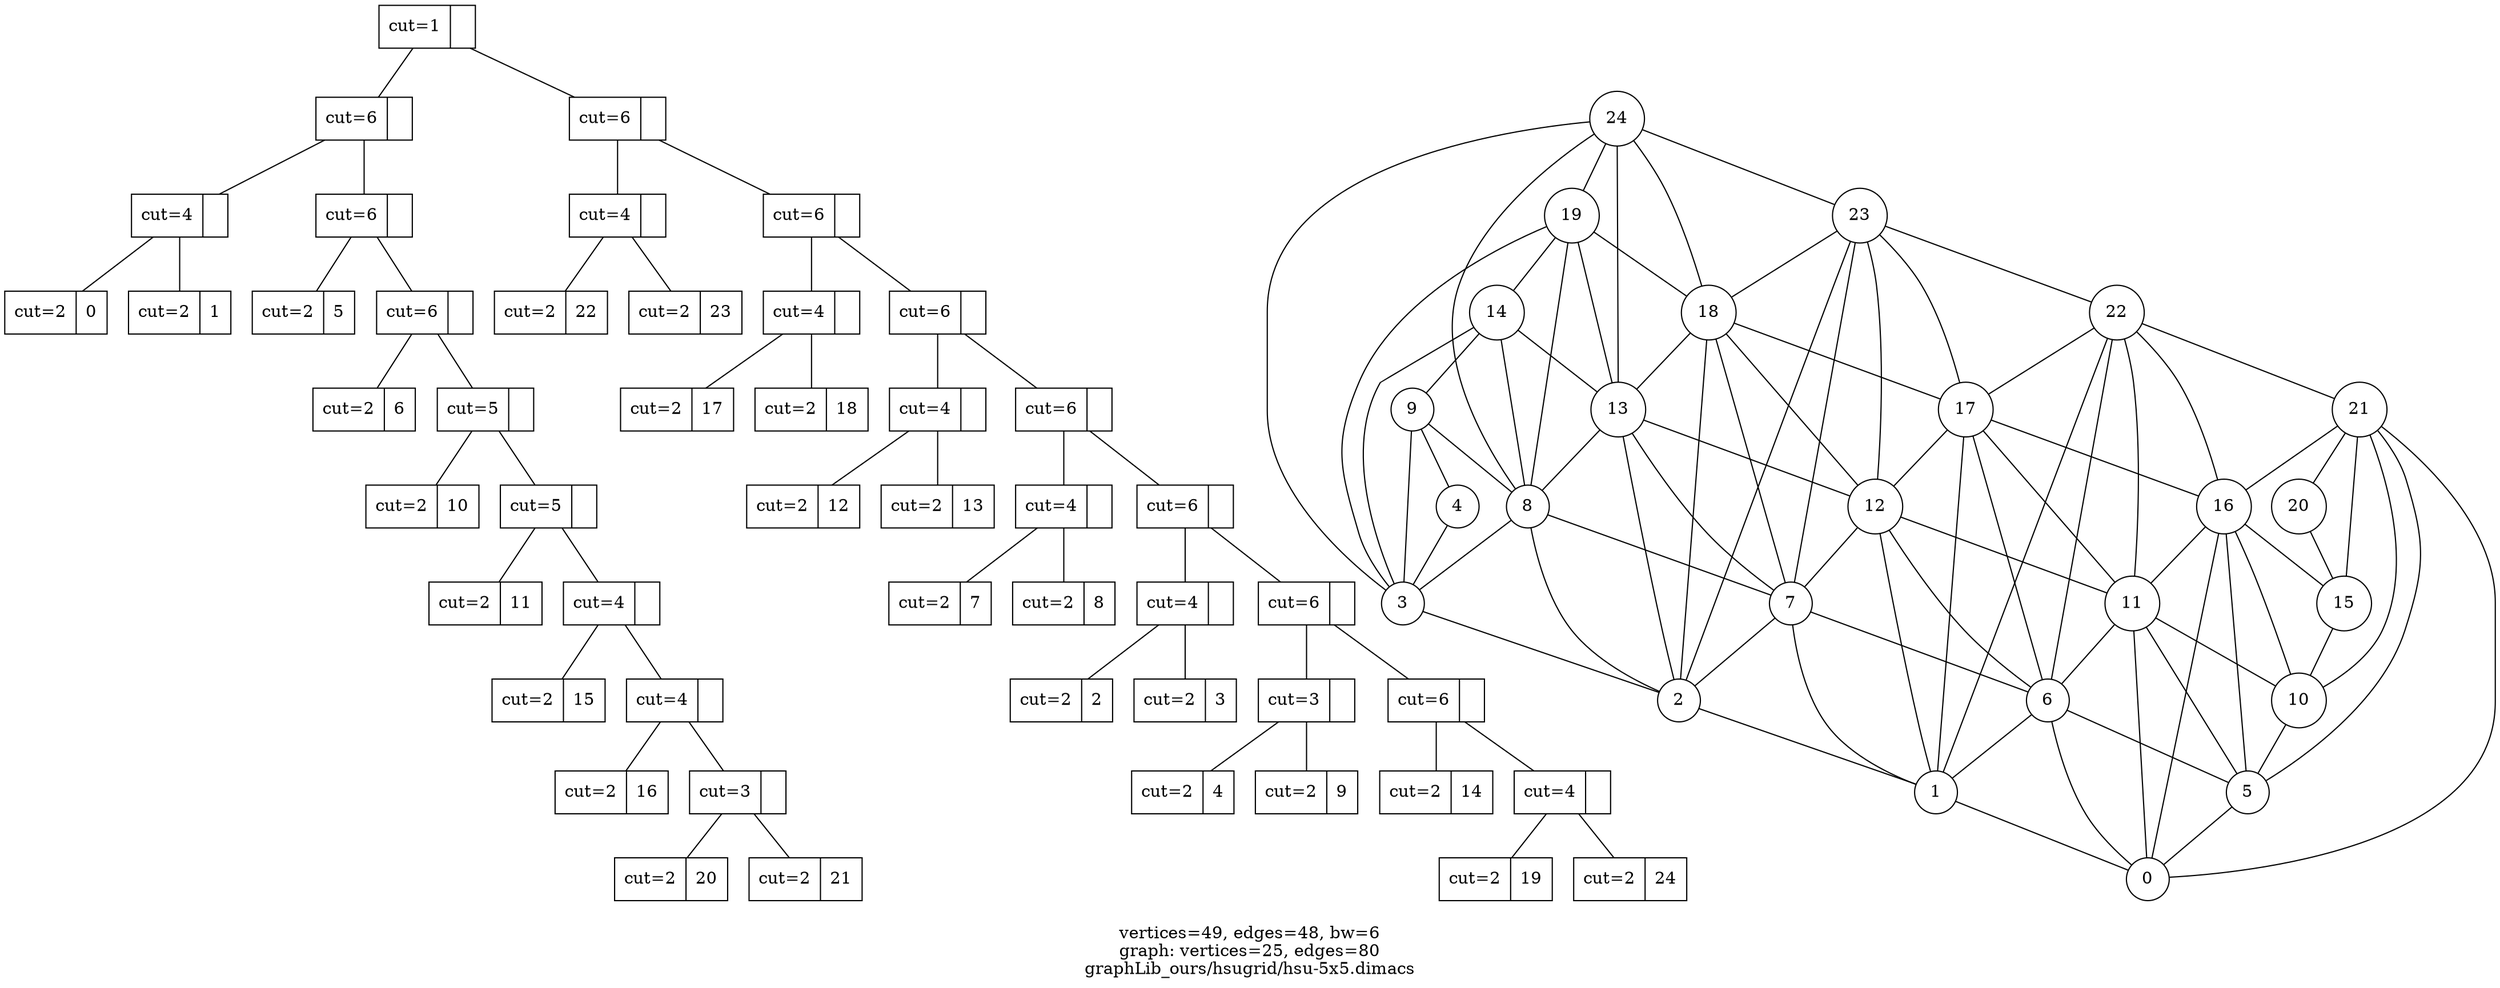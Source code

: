 graph {
label = "\nvertices=49, edges=48, bw=6\ngraph: vertices=25, edges=80\ngraphLib_ours/hsugrid/hsu-5x5.dimacs"; 
rankdir = BT;
node [shape = record]
9788629 [ label = " cut=1 | " ];
114148 [ label = " cut=6 | " ];
5896993 [ label = " cut=6 | " ];
24537094 [ label = " cut=4 | " ];
10973446 [ label = " cut=6 | " ];
15558189 [ label = " cut=4 | " ];
30362156 [ label = " cut=6 | " ];
961626 [ label = " cut=4 | " ];
22377952 [ label = " cut=6 | " ];
28171097 [ label = " cut=4 | " ];
18607473 [ label = " cut=6 | " ];
8499707 [ label = " cut=4 | " ];
13359904 [ label = " cut=6 | " ];
27211574 [ label = " cut=3 | " ];
31578843 [ label = " cut=6 | " ];
15177785 [ label = " cut=2 | <n14> 14" ];
12241337 [ label = " cut=4 | " ];
17938704 [ label = " cut=2 | <n19> 19" ];
9236202 [ label = " cut=2 | <n24> 24" ];
10050169 [ label = " cut=2 | <n4> 4" ];
181086 [ label = " cut=2 | <n9> 9" ];
23625340 [ label = " cut=2 | <n2> 2" ];
21509627 [ label = " cut=2 | <n3> 3" ];
30408372 [ label = " cut=2 | <n7> 7" ];
5965416 [ label = " cut=2 | <n8> 8" ];
120224 [ label = " cut=2 | <n12> 12" ];
7346727 [ label = " cut=2 | <n13> 13" ];
29689095 [ label = " cut=2 | <n17> 17" ];
30216319 [ label = " cut=2 | <n18> 18" ];
32915800 [ label = " cut=2 | <n22> 22" ];
3941240 [ label = " cut=2 | <n23> 23" ];
3981922 [ label = " cut=4 | " ];
16625677 [ label = " cut=6 | " ];
20000831 [ label = " cut=2 | <n5> 5" ];
5670411 [ label = " cut=6 | " ];
8018457 [ label = " cut=2 | <n6> 6" ];
11608737 [ label = " cut=5 | " ];
22584918 [ label = " cut=2 | <n10> 10" ];
16988783 [ label = " cut=5 | " ];
15830670 [ label = " cut=2 | <n11> 11" ];
12985263 [ label = " cut=4 | " ];
5294604 [ label = " cut=2 | <n15> 15" ];
59219 [ label = " cut=4 | " ];
22221245 [ label = " cut=2 | <n16> 16" ];
11644607 [ label = " cut=3 | " ];
21465667 [ label = " cut=2 | <n20> 20" ];
29774358 [ label = " cut=2 | <n21> 21" ];
20391510 [ label = " cut=2 | <n0> 0" ];
28708894 [ label = " cut=2 | <n1> 1" ];
"114148" -- "9788629";
"5896993" -- "9788629";
"24537094" -- "5896993";
"10973446" -- "5896993";
"15558189" -- "10973446";
"30362156" -- "10973446";
"961626" -- "30362156";
"22377952" -- "30362156";
"28171097" -- "22377952";
"18607473" -- "22377952";
"8499707" -- "18607473";
"13359904" -- "18607473";
"27211574" -- "13359904";
"31578843" -- "13359904";
"15177785" -- "31578843";
"12241337" -- "31578843";
"17938704" -- "12241337";
"9236202" -- "12241337";
"10050169" -- "27211574";
"181086" -- "27211574";
"23625340" -- "8499707";
"21509627" -- "8499707";
"30408372" -- "28171097";
"5965416" -- "28171097";
"120224" -- "961626";
"7346727" -- "961626";
"29689095" -- "15558189";
"30216319" -- "15558189";
"32915800" -- "24537094";
"3941240" -- "24537094";
"3981922" -- "114148";
"16625677" -- "114148";
"20000831" -- "16625677";
"5670411" -- "16625677";
"8018457" -- "5670411";
"11608737" -- "5670411";
"22584918" -- "11608737";
"16988783" -- "11608737";
"15830670" -- "16988783";
"12985263" -- "16988783";
"5294604" -- "12985263";
"59219" -- "12985263";
"22221245" -- "59219";
"11644607" -- "59219";
"21465667" -- "11644607";
"29774358" -- "11644607";
"20391510" -- "3981922";
"28708894" -- "3981922";
subgraph realgraph {
node [shape=circle]label = "real graph"; 
6775863 [ label = "0" ];
31753535 [ label = "1" ];
31983818 [ label = "2" ];
10038190 [ label = "3" ];
179514 [ label = "4" ];
30752603 [ label = "5" ];
20092482 [ label = "6" ];
2545159 [ label = "7" ];
28154095 [ label = "8" ];
1281123 [ label = "9" ];
23459640 [ label = "10" ];
21607056 [ label = "11" ];
23738549 [ label = "12" ];
11601738 [ label = "13" ];
5612344 [ label = "14" ];
5170955 [ label = "15" ];
2272087 [ label = "16" ];
2026549 [ label = "17" ];
2476072 [ label = "18" ];
7860099 [ label = "19" ];
886220 [ label = "20" ];
30102190 [ label = "21" ];
27337877 [ label = "22" ];
6865516 [ label = "23" ];
28591825 [ label = "24" ];
"6775863" -- "31753535";
"6775863" -- "30752603";
"6775863" -- "20092482";
"6775863" -- "21607056";
"6775863" -- "2272087";
"6775863" -- "30102190";
"31753535" -- "31983818";
"31753535" -- "20092482";
"31753535" -- "2545159";
"31753535" -- "23738549";
"31753535" -- "2026549";
"31753535" -- "27337877";
"31983818" -- "10038190";
"31983818" -- "2545159";
"31983818" -- "28154095";
"31983818" -- "11601738";
"31983818" -- "2476072";
"31983818" -- "6865516";
"10038190" -- "179514";
"10038190" -- "28154095";
"10038190" -- "1281123";
"10038190" -- "5612344";
"10038190" -- "7860099";
"10038190" -- "28591825";
"179514" -- "1281123";
"30752603" -- "20092482";
"30752603" -- "23459640";
"30752603" -- "21607056";
"30752603" -- "2272087";
"30752603" -- "30102190";
"20092482" -- "2545159";
"20092482" -- "21607056";
"20092482" -- "23738549";
"20092482" -- "2026549";
"20092482" -- "27337877";
"2545159" -- "28154095";
"2545159" -- "23738549";
"2545159" -- "11601738";
"2545159" -- "2476072";
"2545159" -- "6865516";
"28154095" -- "1281123";
"28154095" -- "11601738";
"28154095" -- "5612344";
"28154095" -- "7860099";
"28154095" -- "28591825";
"1281123" -- "5612344";
"23459640" -- "21607056";
"23459640" -- "5170955";
"23459640" -- "2272087";
"23459640" -- "30102190";
"21607056" -- "23738549";
"21607056" -- "2272087";
"21607056" -- "2026549";
"21607056" -- "27337877";
"23738549" -- "11601738";
"23738549" -- "2026549";
"23738549" -- "2476072";
"23738549" -- "6865516";
"11601738" -- "5612344";
"11601738" -- "2476072";
"11601738" -- "7860099";
"11601738" -- "28591825";
"5612344" -- "7860099";
"5170955" -- "2272087";
"5170955" -- "886220";
"5170955" -- "30102190";
"2272087" -- "2026549";
"2272087" -- "30102190";
"2272087" -- "27337877";
"2026549" -- "2476072";
"2026549" -- "27337877";
"2026549" -- "6865516";
"2476072" -- "7860099";
"2476072" -- "6865516";
"2476072" -- "28591825";
"7860099" -- "28591825";
"886220" -- "30102190";
"30102190" -- "27337877";
"27337877" -- "6865516";
"6865516" -- "28591825";
}
}
